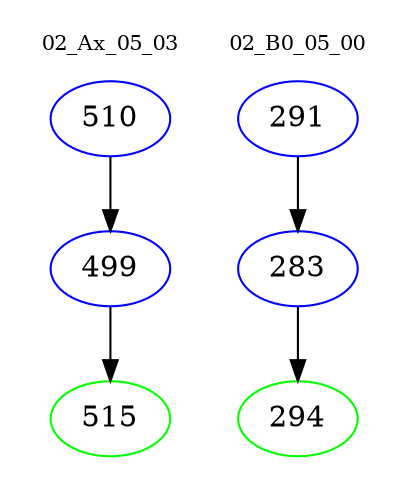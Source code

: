 digraph{
subgraph cluster_0 {
color = white
label = "02_Ax_05_03";
fontsize=10;
T0_510 [label="510", color="blue"]
T0_510 -> T0_499 [color="black"]
T0_499 [label="499", color="blue"]
T0_499 -> T0_515 [color="black"]
T0_515 [label="515", color="green"]
}
subgraph cluster_1 {
color = white
label = "02_B0_05_00";
fontsize=10;
T1_291 [label="291", color="blue"]
T1_291 -> T1_283 [color="black"]
T1_283 [label="283", color="blue"]
T1_283 -> T1_294 [color="black"]
T1_294 [label="294", color="green"]
}
}
